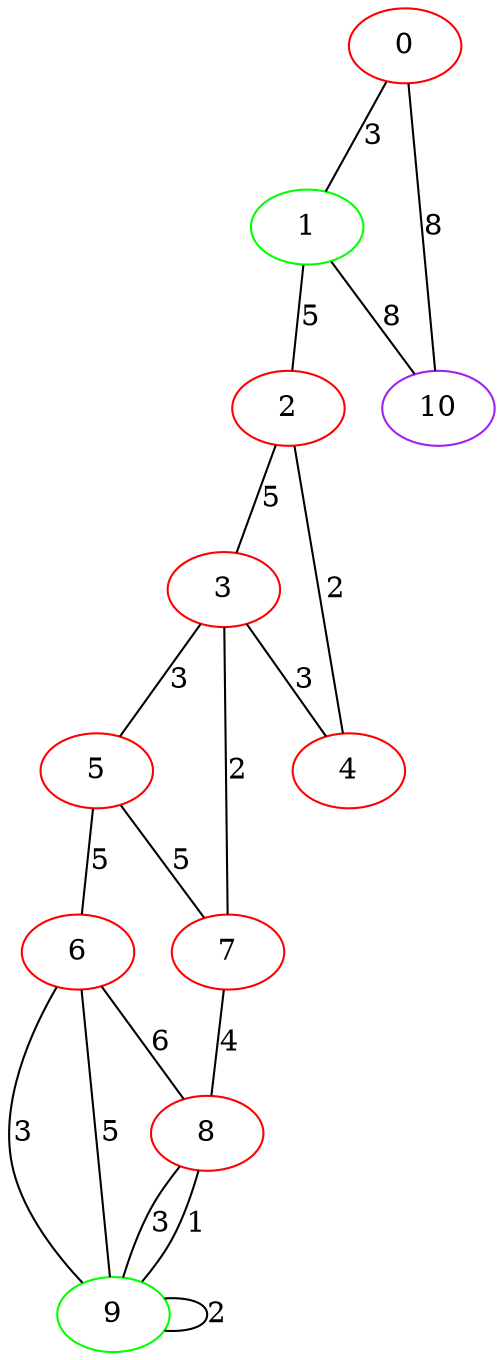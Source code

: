 graph "" {
0 [color=red, weight=1];
1 [color=green, weight=2];
2 [color=red, weight=1];
3 [color=red, weight=1];
4 [color=red, weight=1];
5 [color=red, weight=1];
6 [color=red, weight=1];
7 [color=red, weight=1];
8 [color=red, weight=1];
9 [color=green, weight=2];
10 [color=purple, weight=4];
0 -- 1  [key=0, label=3];
0 -- 10  [key=0, label=8];
1 -- 2  [key=0, label=5];
1 -- 10  [key=0, label=8];
2 -- 3  [key=0, label=5];
2 -- 4  [key=0, label=2];
3 -- 4  [key=0, label=3];
3 -- 5  [key=0, label=3];
3 -- 7  [key=0, label=2];
5 -- 6  [key=0, label=5];
5 -- 7  [key=0, label=5];
6 -- 8  [key=0, label=6];
6 -- 9  [key=0, label=3];
6 -- 9  [key=1, label=5];
7 -- 8  [key=0, label=4];
8 -- 9  [key=0, label=3];
8 -- 9  [key=1, label=1];
9 -- 9  [key=0, label=2];
}
